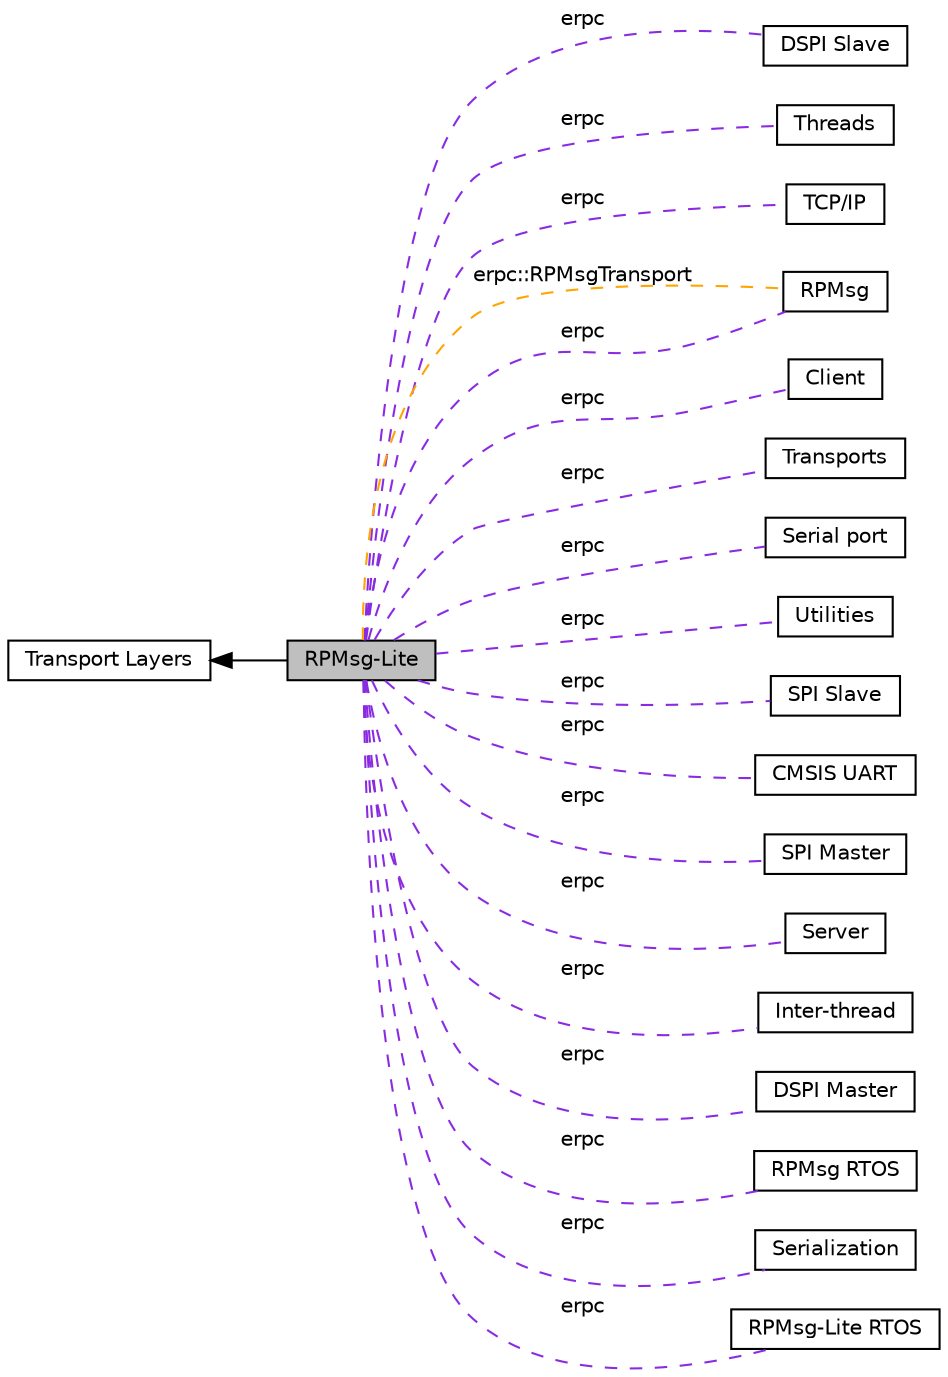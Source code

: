digraph "RPMsg-Lite"
{
  edge [fontname="Helvetica",fontsize="10",labelfontname="Helvetica",labelfontsize="10"];
  node [fontname="Helvetica",fontsize="10",shape=record];
  rankdir=LR;
  Node1 [label="Transport Layers",height=0.2,width=0.4,color="black", fillcolor="white", style="filled",URL="$group__transports.html",tooltip="Transport layer classes. "];
  Node10 [label="DSPI Slave",height=0.2,width=0.4,color="black", fillcolor="white", style="filled",URL="$group__dspi__slave__transport.html",tooltip="Kinetis SDK DSPI slave driver transport. "];
  Node8 [label="Threads",height=0.2,width=0.4,color="black", fillcolor="white", style="filled",URL="$group__port__threads.html",tooltip="Threading model. "];
  Node17 [label="TCP/IP",height=0.2,width=0.4,color="black", fillcolor="white", style="filled",URL="$group__tcp__transport.html",tooltip="Simple TCP/IP transport. "];
  Node2 [label="RPMsg",height=0.2,width=0.4,color="black", fillcolor="white", style="filled",URL="$group__rpmsg__transport.html",tooltip="OpenAMP RPMsg transport. "];
  Node3 [label="Client",height=0.2,width=0.4,color="black", fillcolor="white", style="filled",URL="$group__infra__client.html",tooltip="Client classes. "];
  Node5 [label="Transports",height=0.2,width=0.4,color="black", fillcolor="white", style="filled",URL="$group__infra__transport.html",tooltip="Superclasses for building transports. "];
  Node14 [label="Serial port",height=0.2,width=0.4,color="black", fillcolor="white", style="filled",URL="$group__serial__transport.html",tooltip="POSIX and Win32 serial port transport. "];
  Node6 [label="Utilities",height=0.2,width=0.4,color="black", fillcolor="white", style="filled",URL="$group__infra__utility.html",tooltip="Utility code used by the infrastructure. "];
  Node16 [label="SPI Slave",height=0.2,width=0.4,color="black", fillcolor="white", style="filled",URL="$group__spi__slave__transport.html",tooltip="Kinetis SDK SPI slave driver transport. "];
  Node18 [label="CMSIS UART",height=0.2,width=0.4,color="black", fillcolor="white", style="filled",URL="$group__uart__transport.html",tooltip="CMSIS UART driver transport. "];
  Node15 [label="SPI Master",height=0.2,width=0.4,color="black", fillcolor="white", style="filled",URL="$group__spi__master__transport.html",tooltip="Kinetis SDK SPI master driver transport. "];
  Node7 [label="Server",height=0.2,width=0.4,color="black", fillcolor="white", style="filled",URL="$group__infra__server.html",tooltip="Server classes. "];
  Node11 [label="Inter-thread",height=0.2,width=0.4,color="black", fillcolor="white", style="filled",URL="$group__itbp__transport.html",tooltip="Simple inter-thread communications transport. "];
  Node9 [label="DSPI Master",height=0.2,width=0.4,color="black", fillcolor="white", style="filled",URL="$group__dspi__master__transport.html",tooltip="Kinetis SDK DSPI master driver transport. "];
  Node13 [label="RPMsg RTOS",height=0.2,width=0.4,color="black", fillcolor="white", style="filled",URL="$group__rpmsg__rtos__transport.html",tooltip="OpenAMP RPMsg RTOS layer transport. "];
  Node4 [label="Serialization",height=0.2,width=0.4,color="black", fillcolor="white", style="filled",URL="$group__infra__codec.html",tooltip="Classes used for message serialization. "];
  Node12 [label="RPMsg-Lite RTOS",height=0.2,width=0.4,color="black", fillcolor="white", style="filled",URL="$group__rpmsg__lite__rtos__transport.html",tooltip="RPMsg-Lite transport using RTOS API. "];
  Node0 [label="RPMsg-Lite",height=0.2,width=0.4,color="black", fillcolor="grey75", style="filled", fontcolor="black"];
  Node1->Node0 [shape=plaintext, dir="back", style="solid"];
  Node0->Node2 [shape=plaintext, label="erpc::RPMsgTransport", color="orange", dir="none", style="dashed"];
  Node0->Node3 [shape=plaintext, label="erpc", color="blueviolet", dir="none", style="dashed"];
  Node0->Node4 [shape=plaintext, label="erpc", color="blueviolet", dir="none", style="dashed"];
  Node0->Node5 [shape=plaintext, label="erpc", color="blueviolet", dir="none", style="dashed"];
  Node0->Node6 [shape=plaintext, label="erpc", color="blueviolet", dir="none", style="dashed"];
  Node0->Node7 [shape=plaintext, label="erpc", color="blueviolet", dir="none", style="dashed"];
  Node0->Node8 [shape=plaintext, label="erpc", color="blueviolet", dir="none", style="dashed"];
  Node0->Node9 [shape=plaintext, label="erpc", color="blueviolet", dir="none", style="dashed"];
  Node0->Node10 [shape=plaintext, label="erpc", color="blueviolet", dir="none", style="dashed"];
  Node0->Node11 [shape=plaintext, label="erpc", color="blueviolet", dir="none", style="dashed"];
  Node0->Node12 [shape=plaintext, label="erpc", color="blueviolet", dir="none", style="dashed"];
  Node0->Node13 [shape=plaintext, label="erpc", color="blueviolet", dir="none", style="dashed"];
  Node0->Node2 [shape=plaintext, label="erpc", color="blueviolet", dir="none", style="dashed"];
  Node0->Node14 [shape=plaintext, label="erpc", color="blueviolet", dir="none", style="dashed"];
  Node0->Node15 [shape=plaintext, label="erpc", color="blueviolet", dir="none", style="dashed"];
  Node0->Node16 [shape=plaintext, label="erpc", color="blueviolet", dir="none", style="dashed"];
  Node0->Node17 [shape=plaintext, label="erpc", color="blueviolet", dir="none", style="dashed"];
  Node0->Node18 [shape=plaintext, label="erpc", color="blueviolet", dir="none", style="dashed"];
}
